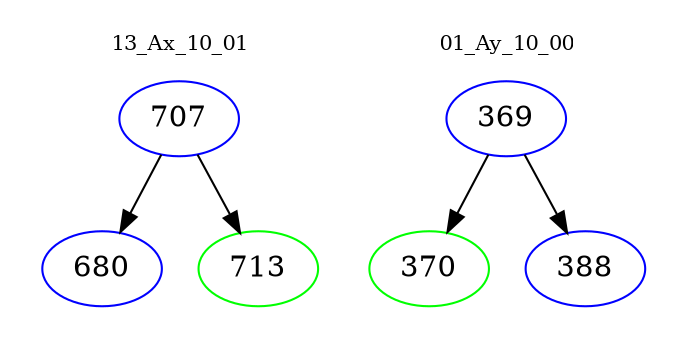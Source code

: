 digraph{
subgraph cluster_0 {
color = white
label = "13_Ax_10_01";
fontsize=10;
T0_707 [label="707", color="blue"]
T0_707 -> T0_680 [color="black"]
T0_680 [label="680", color="blue"]
T0_707 -> T0_713 [color="black"]
T0_713 [label="713", color="green"]
}
subgraph cluster_1 {
color = white
label = "01_Ay_10_00";
fontsize=10;
T1_369 [label="369", color="blue"]
T1_369 -> T1_370 [color="black"]
T1_370 [label="370", color="green"]
T1_369 -> T1_388 [color="black"]
T1_388 [label="388", color="blue"]
}
}
